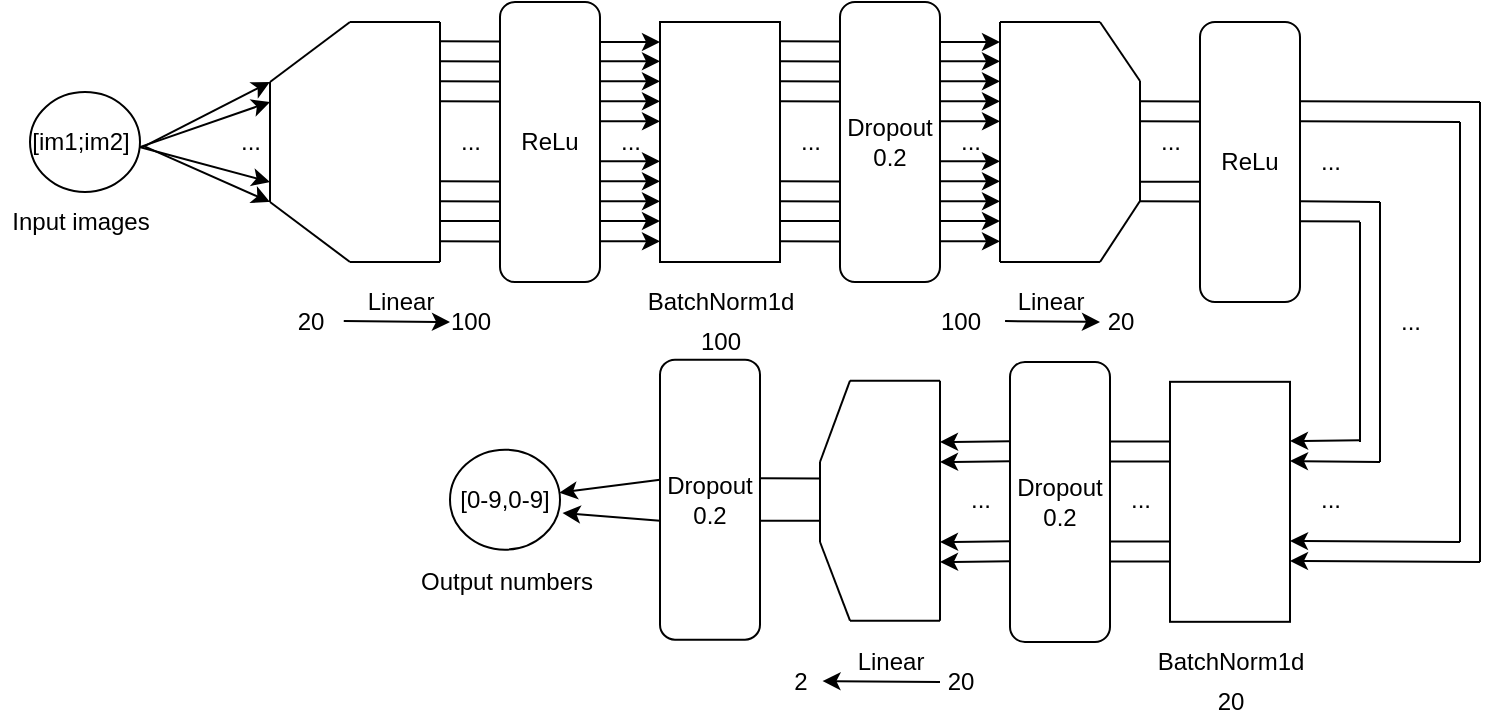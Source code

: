 <mxfile version="16.0.0" type="device"><diagram id="zNTboE3ISH10Rgwr5BEJ" name="Page-1"><mxGraphModel dx="1178" dy="637" grid="1" gridSize="10" guides="1" tooltips="1" connect="1" arrows="1" fold="1" page="1" pageScale="1" pageWidth="850" pageHeight="1100" math="0" shadow="0"><root><mxCell id="0"/><mxCell id="1" parent="0"/><mxCell id="_WXbV6kPC8lmoGoDbFmB-2" value="ReLu" style="rounded=1;whiteSpace=wrap;html=1;" vertex="1" parent="1"><mxGeometry x="260" y="350" width="50" height="140" as="geometry"/></mxCell><mxCell id="_WXbV6kPC8lmoGoDbFmB-3" value="" style="rounded=0;whiteSpace=wrap;html=1;" vertex="1" parent="1"><mxGeometry x="340" y="360" width="60" height="120" as="geometry"/></mxCell><mxCell id="_WXbV6kPC8lmoGoDbFmB-4" value="100" style="text;html=1;align=center;verticalAlign=middle;resizable=0;points=[];autosize=1;strokeColor=none;fillColor=none;" vertex="1" parent="1"><mxGeometry x="350" y="510" width="40" height="20" as="geometry"/></mxCell><mxCell id="_WXbV6kPC8lmoGoDbFmB-7" value="BatchNorm1d" style="text;html=1;align=center;verticalAlign=middle;resizable=0;points=[];autosize=1;strokeColor=none;fillColor=none;" vertex="1" parent="1"><mxGeometry x="325" y="490" width="90" height="20" as="geometry"/></mxCell><mxCell id="_WXbV6kPC8lmoGoDbFmB-8" value="" style="endArrow=classic;html=1;rounded=0;entryX=0;entryY=0;entryDx=0;entryDy=0;" edge="1" parent="1"><mxGeometry width="50" height="50" relative="1" as="geometry"><mxPoint x="310" y="370.0" as="sourcePoint"/><mxPoint x="340" y="370.0" as="targetPoint"/></mxGeometry></mxCell><mxCell id="_WXbV6kPC8lmoGoDbFmB-9" value="" style="endArrow=classic;html=1;rounded=0;entryX=0;entryY=0;entryDx=0;entryDy=0;" edge="1" parent="1"><mxGeometry width="50" height="50" relative="1" as="geometry"><mxPoint x="310" y="379.67" as="sourcePoint"/><mxPoint x="340" y="379.67" as="targetPoint"/></mxGeometry></mxCell><mxCell id="_WXbV6kPC8lmoGoDbFmB-10" value="" style="endArrow=classic;html=1;rounded=0;entryX=0;entryY=0;entryDx=0;entryDy=0;" edge="1" parent="1"><mxGeometry width="50" height="50" relative="1" as="geometry"><mxPoint x="310" y="399.67" as="sourcePoint"/><mxPoint x="340" y="399.67" as="targetPoint"/></mxGeometry></mxCell><mxCell id="_WXbV6kPC8lmoGoDbFmB-11" value="" style="endArrow=classic;html=1;rounded=0;entryX=0;entryY=0;entryDx=0;entryDy=0;" edge="1" parent="1"><mxGeometry width="50" height="50" relative="1" as="geometry"><mxPoint x="310" y="439.67" as="sourcePoint"/><mxPoint x="340" y="439.67" as="targetPoint"/></mxGeometry></mxCell><mxCell id="_WXbV6kPC8lmoGoDbFmB-12" value="" style="endArrow=classic;html=1;rounded=0;entryX=0;entryY=0;entryDx=0;entryDy=0;" edge="1" parent="1"><mxGeometry width="50" height="50" relative="1" as="geometry"><mxPoint x="310" y="459.5" as="sourcePoint"/><mxPoint x="340" y="459.5" as="targetPoint"/></mxGeometry></mxCell><mxCell id="_WXbV6kPC8lmoGoDbFmB-13" value="" style="endArrow=classic;html=1;rounded=0;entryX=0;entryY=0;entryDx=0;entryDy=0;" edge="1" parent="1"><mxGeometry width="50" height="50" relative="1" as="geometry"><mxPoint x="310" y="389.67" as="sourcePoint"/><mxPoint x="340" y="389.67" as="targetPoint"/></mxGeometry></mxCell><mxCell id="_WXbV6kPC8lmoGoDbFmB-14" value="" style="endArrow=classic;html=1;rounded=0;entryX=0;entryY=0;entryDx=0;entryDy=0;" edge="1" parent="1"><mxGeometry width="50" height="50" relative="1" as="geometry"><mxPoint x="310" y="409.67" as="sourcePoint"/><mxPoint x="340" y="409.67" as="targetPoint"/></mxGeometry></mxCell><mxCell id="_WXbV6kPC8lmoGoDbFmB-15" value="" style="endArrow=classic;html=1;rounded=0;entryX=0;entryY=0;entryDx=0;entryDy=0;" edge="1" parent="1"><mxGeometry width="50" height="50" relative="1" as="geometry"><mxPoint x="310" y="429.67" as="sourcePoint"/><mxPoint x="340" y="429.67" as="targetPoint"/></mxGeometry></mxCell><mxCell id="_WXbV6kPC8lmoGoDbFmB-16" value="" style="endArrow=classic;html=1;rounded=0;entryX=0;entryY=0;entryDx=0;entryDy=0;" edge="1" parent="1"><mxGeometry width="50" height="50" relative="1" as="geometry"><mxPoint x="310" y="449.67" as="sourcePoint"/><mxPoint x="340" y="449.67" as="targetPoint"/></mxGeometry></mxCell><mxCell id="_WXbV6kPC8lmoGoDbFmB-17" value="" style="endArrow=classic;html=1;rounded=0;entryX=0;entryY=0;entryDx=0;entryDy=0;" edge="1" parent="1"><mxGeometry width="50" height="50" relative="1" as="geometry"><mxPoint x="310" y="469.67" as="sourcePoint"/><mxPoint x="340" y="469.67" as="targetPoint"/></mxGeometry></mxCell><mxCell id="_WXbV6kPC8lmoGoDbFmB-30" value="..." style="text;html=1;align=center;verticalAlign=middle;resizable=0;points=[];autosize=1;strokeColor=none;fillColor=none;" vertex="1" parent="1"><mxGeometry x="310" y="409.91" width="30" height="20" as="geometry"/></mxCell><mxCell id="_WXbV6kPC8lmoGoDbFmB-32" value="Input images" style="text;html=1;align=center;verticalAlign=middle;resizable=0;points=[];autosize=1;strokeColor=none;fillColor=none;" vertex="1" parent="1"><mxGeometry x="10" y="450" width="80" height="20" as="geometry"/></mxCell><mxCell id="_WXbV6kPC8lmoGoDbFmB-33" value="" style="endArrow=none;html=1;rounded=0;" edge="1" parent="1"><mxGeometry width="50" height="50" relative="1" as="geometry"><mxPoint x="145" y="390" as="sourcePoint"/><mxPoint x="185" y="360.0" as="targetPoint"/></mxGeometry></mxCell><mxCell id="_WXbV6kPC8lmoGoDbFmB-34" value="" style="endArrow=none;html=1;rounded=0;" edge="1" parent="1"><mxGeometry width="50" height="50" relative="1" as="geometry"><mxPoint x="145" y="450" as="sourcePoint"/><mxPoint x="185" y="480" as="targetPoint"/></mxGeometry></mxCell><mxCell id="_WXbV6kPC8lmoGoDbFmB-35" value="" style="endArrow=none;html=1;rounded=0;" edge="1" parent="1"><mxGeometry width="50" height="50" relative="1" as="geometry"><mxPoint x="145" y="450" as="sourcePoint"/><mxPoint x="145" y="390" as="targetPoint"/></mxGeometry></mxCell><mxCell id="_WXbV6kPC8lmoGoDbFmB-36" value="" style="endArrow=none;html=1;rounded=0;" edge="1" parent="1"><mxGeometry width="50" height="50" relative="1" as="geometry"><mxPoint x="185" y="360.0" as="sourcePoint"/><mxPoint x="230" y="360" as="targetPoint"/></mxGeometry></mxCell><mxCell id="_WXbV6kPC8lmoGoDbFmB-37" value="" style="endArrow=none;html=1;rounded=0;" edge="1" parent="1"><mxGeometry width="50" height="50" relative="1" as="geometry"><mxPoint x="230" y="480" as="sourcePoint"/><mxPoint x="230" y="360.0" as="targetPoint"/></mxGeometry></mxCell><mxCell id="_WXbV6kPC8lmoGoDbFmB-38" value="" style="endArrow=none;html=1;rounded=0;" edge="1" parent="1"><mxGeometry width="50" height="50" relative="1" as="geometry"><mxPoint x="185" y="480" as="sourcePoint"/><mxPoint x="230" y="480" as="targetPoint"/></mxGeometry></mxCell><mxCell id="_WXbV6kPC8lmoGoDbFmB-39" value="" style="ellipse;whiteSpace=wrap;html=1;" vertex="1" parent="1"><mxGeometry x="25" y="395" width="55" height="50" as="geometry"/></mxCell><mxCell id="_WXbV6kPC8lmoGoDbFmB-40" value="[im1;im2]" style="text;html=1;align=center;verticalAlign=middle;resizable=0;points=[];autosize=1;strokeColor=none;fillColor=none;" vertex="1" parent="1"><mxGeometry x="20" y="410" width="60" height="20" as="geometry"/></mxCell><mxCell id="_WXbV6kPC8lmoGoDbFmB-41" value="" style="endArrow=classic;html=1;rounded=0;exitX=1.026;exitY=0.623;exitDx=0;exitDy=0;exitPerimeter=0;" edge="1" parent="1" source="_WXbV6kPC8lmoGoDbFmB-40"><mxGeometry width="50" height="50" relative="1" as="geometry"><mxPoint x="335" y="570" as="sourcePoint"/><mxPoint x="145" y="390" as="targetPoint"/></mxGeometry></mxCell><mxCell id="_WXbV6kPC8lmoGoDbFmB-42" value="Linear" style="text;html=1;align=center;verticalAlign=middle;resizable=0;points=[];autosize=1;strokeColor=none;fillColor=none;" vertex="1" parent="1"><mxGeometry x="185" y="490" width="50" height="20" as="geometry"/></mxCell><mxCell id="_WXbV6kPC8lmoGoDbFmB-43" value="20" style="text;html=1;align=center;verticalAlign=middle;resizable=0;points=[];autosize=1;strokeColor=none;fillColor=none;" vertex="1" parent="1"><mxGeometry x="150" y="500" width="30" height="20" as="geometry"/></mxCell><mxCell id="_WXbV6kPC8lmoGoDbFmB-44" value="100" style="text;html=1;align=center;verticalAlign=middle;resizable=0;points=[];autosize=1;strokeColor=none;fillColor=none;" vertex="1" parent="1"><mxGeometry x="225" y="500" width="40" height="20" as="geometry"/></mxCell><mxCell id="_WXbV6kPC8lmoGoDbFmB-45" value="" style="endArrow=classic;html=1;rounded=0;exitX=1.063;exitY=0.476;exitDx=0;exitDy=0;exitPerimeter=0;" edge="1" parent="1" source="_WXbV6kPC8lmoGoDbFmB-43"><mxGeometry width="50" height="50" relative="1" as="geometry"><mxPoint x="195" y="540" as="sourcePoint"/><mxPoint x="235" y="510" as="targetPoint"/></mxGeometry></mxCell><mxCell id="_WXbV6kPC8lmoGoDbFmB-46" value="" style="endArrow=classic;html=1;rounded=0;exitX=1.042;exitY=0.617;exitDx=0;exitDy=0;exitPerimeter=0;" edge="1" parent="1" source="_WXbV6kPC8lmoGoDbFmB-40"><mxGeometry width="50" height="50" relative="1" as="geometry"><mxPoint x="81.04" y="432.46" as="sourcePoint"/><mxPoint x="145" y="450" as="targetPoint"/></mxGeometry></mxCell><mxCell id="_WXbV6kPC8lmoGoDbFmB-47" value="" style="endArrow=classic;html=1;rounded=0;exitX=0.998;exitY=0.627;exitDx=0;exitDy=0;exitPerimeter=0;" edge="1" parent="1" source="_WXbV6kPC8lmoGoDbFmB-40"><mxGeometry width="50" height="50" relative="1" as="geometry"><mxPoint x="75" y="420" as="sourcePoint"/><mxPoint x="145" y="400" as="targetPoint"/></mxGeometry></mxCell><mxCell id="_WXbV6kPC8lmoGoDbFmB-48" value="" style="endArrow=classic;html=1;rounded=0;exitX=0.996;exitY=0.627;exitDx=0;exitDy=0;exitPerimeter=0;" edge="1" parent="1" source="_WXbV6kPC8lmoGoDbFmB-40"><mxGeometry width="50" height="50" relative="1" as="geometry"><mxPoint x="75" y="420" as="sourcePoint"/><mxPoint x="145" y="440" as="targetPoint"/></mxGeometry></mxCell><mxCell id="_WXbV6kPC8lmoGoDbFmB-49" value="" style="endArrow=none;html=1;rounded=0;entryX=0;entryY=0.143;entryDx=0;entryDy=0;entryPerimeter=0;" edge="1" parent="1"><mxGeometry width="50" height="50" relative="1" as="geometry"><mxPoint x="230" y="369.67" as="sourcePoint"/><mxPoint x="260" y="369.69" as="targetPoint"/></mxGeometry></mxCell><mxCell id="_WXbV6kPC8lmoGoDbFmB-50" value="" style="endArrow=none;html=1;rounded=0;entryX=0;entryY=0.143;entryDx=0;entryDy=0;entryPerimeter=0;" edge="1" parent="1"><mxGeometry width="50" height="50" relative="1" as="geometry"><mxPoint x="230" y="379.67" as="sourcePoint"/><mxPoint x="260" y="379.69" as="targetPoint"/></mxGeometry></mxCell><mxCell id="_WXbV6kPC8lmoGoDbFmB-51" value="" style="endArrow=none;html=1;rounded=0;entryX=0;entryY=0.143;entryDx=0;entryDy=0;entryPerimeter=0;" edge="1" parent="1"><mxGeometry width="50" height="50" relative="1" as="geometry"><mxPoint x="230" y="389.67" as="sourcePoint"/><mxPoint x="260" y="389.69" as="targetPoint"/></mxGeometry></mxCell><mxCell id="_WXbV6kPC8lmoGoDbFmB-52" value="" style="endArrow=none;html=1;rounded=0;entryX=0;entryY=0.143;entryDx=0;entryDy=0;entryPerimeter=0;" edge="1" parent="1"><mxGeometry width="50" height="50" relative="1" as="geometry"><mxPoint x="230" y="399.67" as="sourcePoint"/><mxPoint x="260" y="399.69" as="targetPoint"/></mxGeometry></mxCell><mxCell id="_WXbV6kPC8lmoGoDbFmB-53" value="" style="endArrow=none;html=1;rounded=0;entryX=0;entryY=0.143;entryDx=0;entryDy=0;entryPerimeter=0;" edge="1" parent="1"><mxGeometry width="50" height="50" relative="1" as="geometry"><mxPoint x="230" y="439.67" as="sourcePoint"/><mxPoint x="260" y="439.69" as="targetPoint"/></mxGeometry></mxCell><mxCell id="_WXbV6kPC8lmoGoDbFmB-54" value="" style="endArrow=none;html=1;rounded=0;entryX=0;entryY=0.143;entryDx=0;entryDy=0;entryPerimeter=0;" edge="1" parent="1"><mxGeometry width="50" height="50" relative="1" as="geometry"><mxPoint x="230" y="449.67" as="sourcePoint"/><mxPoint x="260" y="449.69" as="targetPoint"/></mxGeometry></mxCell><mxCell id="_WXbV6kPC8lmoGoDbFmB-55" value="" style="endArrow=none;html=1;rounded=0;entryX=0;entryY=0.143;entryDx=0;entryDy=0;entryPerimeter=0;" edge="1" parent="1"><mxGeometry width="50" height="50" relative="1" as="geometry"><mxPoint x="230" y="459.47" as="sourcePoint"/><mxPoint x="260" y="459.49" as="targetPoint"/></mxGeometry></mxCell><mxCell id="_WXbV6kPC8lmoGoDbFmB-56" value="" style="endArrow=none;html=1;rounded=0;entryX=0;entryY=0.143;entryDx=0;entryDy=0;entryPerimeter=0;" edge="1" parent="1"><mxGeometry width="50" height="50" relative="1" as="geometry"><mxPoint x="230" y="469.67" as="sourcePoint"/><mxPoint x="260" y="469.69" as="targetPoint"/></mxGeometry></mxCell><mxCell id="_WXbV6kPC8lmoGoDbFmB-57" value="..." style="text;html=1;align=center;verticalAlign=middle;resizable=0;points=[];autosize=1;strokeColor=none;fillColor=none;" vertex="1" parent="1"><mxGeometry x="230" y="409.98" width="30" height="20" as="geometry"/></mxCell><mxCell id="_WXbV6kPC8lmoGoDbFmB-58" value="..." style="text;html=1;align=center;verticalAlign=middle;resizable=0;points=[];autosize=1;strokeColor=none;fillColor=none;" vertex="1" parent="1"><mxGeometry x="120" y="410" width="30" height="20" as="geometry"/></mxCell><mxCell id="_WXbV6kPC8lmoGoDbFmB-60" value="Dropout&lt;br&gt;0.2" style="rounded=1;whiteSpace=wrap;html=1;" vertex="1" parent="1"><mxGeometry x="430" y="350" width="50" height="140" as="geometry"/></mxCell><mxCell id="_WXbV6kPC8lmoGoDbFmB-63" value="" style="endArrow=classic;html=1;rounded=0;entryX=0;entryY=0;entryDx=0;entryDy=0;" edge="1" parent="1"><mxGeometry width="50" height="50" relative="1" as="geometry"><mxPoint x="480" y="370.0" as="sourcePoint"/><mxPoint x="510" y="370.0" as="targetPoint"/></mxGeometry></mxCell><mxCell id="_WXbV6kPC8lmoGoDbFmB-64" value="" style="endArrow=classic;html=1;rounded=0;entryX=0;entryY=0;entryDx=0;entryDy=0;" edge="1" parent="1"><mxGeometry width="50" height="50" relative="1" as="geometry"><mxPoint x="480" y="379.67" as="sourcePoint"/><mxPoint x="510" y="379.67" as="targetPoint"/></mxGeometry></mxCell><mxCell id="_WXbV6kPC8lmoGoDbFmB-65" value="" style="endArrow=classic;html=1;rounded=0;entryX=0;entryY=0;entryDx=0;entryDy=0;" edge="1" parent="1"><mxGeometry width="50" height="50" relative="1" as="geometry"><mxPoint x="480" y="399.67" as="sourcePoint"/><mxPoint x="510" y="399.67" as="targetPoint"/></mxGeometry></mxCell><mxCell id="_WXbV6kPC8lmoGoDbFmB-66" value="" style="endArrow=classic;html=1;rounded=0;entryX=0;entryY=0;entryDx=0;entryDy=0;" edge="1" parent="1"><mxGeometry width="50" height="50" relative="1" as="geometry"><mxPoint x="480" y="439.67" as="sourcePoint"/><mxPoint x="510" y="439.67" as="targetPoint"/></mxGeometry></mxCell><mxCell id="_WXbV6kPC8lmoGoDbFmB-67" value="" style="endArrow=classic;html=1;rounded=0;entryX=0;entryY=0;entryDx=0;entryDy=0;" edge="1" parent="1"><mxGeometry width="50" height="50" relative="1" as="geometry"><mxPoint x="480" y="459.5" as="sourcePoint"/><mxPoint x="510" y="459.5" as="targetPoint"/></mxGeometry></mxCell><mxCell id="_WXbV6kPC8lmoGoDbFmB-68" value="" style="endArrow=classic;html=1;rounded=0;entryX=0;entryY=0;entryDx=0;entryDy=0;" edge="1" parent="1"><mxGeometry width="50" height="50" relative="1" as="geometry"><mxPoint x="480" y="389.67" as="sourcePoint"/><mxPoint x="510" y="389.67" as="targetPoint"/></mxGeometry></mxCell><mxCell id="_WXbV6kPC8lmoGoDbFmB-69" value="" style="endArrow=classic;html=1;rounded=0;entryX=0;entryY=0;entryDx=0;entryDy=0;" edge="1" parent="1"><mxGeometry width="50" height="50" relative="1" as="geometry"><mxPoint x="480" y="409.67" as="sourcePoint"/><mxPoint x="510" y="409.67" as="targetPoint"/></mxGeometry></mxCell><mxCell id="_WXbV6kPC8lmoGoDbFmB-70" value="" style="endArrow=classic;html=1;rounded=0;entryX=0;entryY=0;entryDx=0;entryDy=0;" edge="1" parent="1"><mxGeometry width="50" height="50" relative="1" as="geometry"><mxPoint x="480" y="429.67" as="sourcePoint"/><mxPoint x="510" y="429.67" as="targetPoint"/></mxGeometry></mxCell><mxCell id="_WXbV6kPC8lmoGoDbFmB-71" value="" style="endArrow=classic;html=1;rounded=0;entryX=0;entryY=0;entryDx=0;entryDy=0;" edge="1" parent="1"><mxGeometry width="50" height="50" relative="1" as="geometry"><mxPoint x="480" y="449.67" as="sourcePoint"/><mxPoint x="510" y="449.67" as="targetPoint"/></mxGeometry></mxCell><mxCell id="_WXbV6kPC8lmoGoDbFmB-72" value="" style="endArrow=classic;html=1;rounded=0;entryX=0;entryY=0;entryDx=0;entryDy=0;" edge="1" parent="1"><mxGeometry width="50" height="50" relative="1" as="geometry"><mxPoint x="480" y="469.67" as="sourcePoint"/><mxPoint x="510" y="469.67" as="targetPoint"/></mxGeometry></mxCell><mxCell id="_WXbV6kPC8lmoGoDbFmB-73" value="..." style="text;html=1;align=center;verticalAlign=middle;resizable=0;points=[];autosize=1;strokeColor=none;fillColor=none;" vertex="1" parent="1"><mxGeometry x="480" y="409.91" width="30" height="20" as="geometry"/></mxCell><mxCell id="_WXbV6kPC8lmoGoDbFmB-74" value="" style="endArrow=none;html=1;rounded=0;" edge="1" parent="1"><mxGeometry width="50" height="50" relative="1" as="geometry"><mxPoint x="400" y="480" as="sourcePoint"/><mxPoint x="400" y="360.0" as="targetPoint"/></mxGeometry></mxCell><mxCell id="_WXbV6kPC8lmoGoDbFmB-76" value="" style="endArrow=none;html=1;rounded=0;entryX=0;entryY=0.143;entryDx=0;entryDy=0;entryPerimeter=0;" edge="1" parent="1"><mxGeometry width="50" height="50" relative="1" as="geometry"><mxPoint x="400" y="369.67" as="sourcePoint"/><mxPoint x="430" y="369.69" as="targetPoint"/></mxGeometry></mxCell><mxCell id="_WXbV6kPC8lmoGoDbFmB-77" value="" style="endArrow=none;html=1;rounded=0;entryX=0;entryY=0.143;entryDx=0;entryDy=0;entryPerimeter=0;" edge="1" parent="1"><mxGeometry width="50" height="50" relative="1" as="geometry"><mxPoint x="400" y="379.67" as="sourcePoint"/><mxPoint x="430" y="379.69" as="targetPoint"/></mxGeometry></mxCell><mxCell id="_WXbV6kPC8lmoGoDbFmB-78" value="" style="endArrow=none;html=1;rounded=0;entryX=0;entryY=0.143;entryDx=0;entryDy=0;entryPerimeter=0;" edge="1" parent="1"><mxGeometry width="50" height="50" relative="1" as="geometry"><mxPoint x="400" y="389.67" as="sourcePoint"/><mxPoint x="430" y="389.69" as="targetPoint"/></mxGeometry></mxCell><mxCell id="_WXbV6kPC8lmoGoDbFmB-79" value="" style="endArrow=none;html=1;rounded=0;entryX=0;entryY=0.143;entryDx=0;entryDy=0;entryPerimeter=0;" edge="1" parent="1"><mxGeometry width="50" height="50" relative="1" as="geometry"><mxPoint x="400" y="399.67" as="sourcePoint"/><mxPoint x="430" y="399.69" as="targetPoint"/></mxGeometry></mxCell><mxCell id="_WXbV6kPC8lmoGoDbFmB-80" value="" style="endArrow=none;html=1;rounded=0;entryX=0;entryY=0.143;entryDx=0;entryDy=0;entryPerimeter=0;" edge="1" parent="1"><mxGeometry width="50" height="50" relative="1" as="geometry"><mxPoint x="400" y="439.67" as="sourcePoint"/><mxPoint x="430" y="439.69" as="targetPoint"/></mxGeometry></mxCell><mxCell id="_WXbV6kPC8lmoGoDbFmB-81" value="" style="endArrow=none;html=1;rounded=0;entryX=0;entryY=0.143;entryDx=0;entryDy=0;entryPerimeter=0;" edge="1" parent="1"><mxGeometry width="50" height="50" relative="1" as="geometry"><mxPoint x="400" y="449.67" as="sourcePoint"/><mxPoint x="430" y="449.69" as="targetPoint"/></mxGeometry></mxCell><mxCell id="_WXbV6kPC8lmoGoDbFmB-82" value="" style="endArrow=none;html=1;rounded=0;entryX=0;entryY=0.143;entryDx=0;entryDy=0;entryPerimeter=0;" edge="1" parent="1"><mxGeometry width="50" height="50" relative="1" as="geometry"><mxPoint x="400" y="459.47" as="sourcePoint"/><mxPoint x="430" y="459.49" as="targetPoint"/></mxGeometry></mxCell><mxCell id="_WXbV6kPC8lmoGoDbFmB-83" value="" style="endArrow=none;html=1;rounded=0;entryX=0;entryY=0.143;entryDx=0;entryDy=0;entryPerimeter=0;" edge="1" parent="1"><mxGeometry width="50" height="50" relative="1" as="geometry"><mxPoint x="400" y="469.67" as="sourcePoint"/><mxPoint x="430" y="469.69" as="targetPoint"/></mxGeometry></mxCell><mxCell id="_WXbV6kPC8lmoGoDbFmB-84" value="..." style="text;html=1;align=center;verticalAlign=middle;resizable=0;points=[];autosize=1;strokeColor=none;fillColor=none;" vertex="1" parent="1"><mxGeometry x="400" y="409.98" width="30" height="20" as="geometry"/></mxCell><mxCell id="_WXbV6kPC8lmoGoDbFmB-85" value="" style="endArrow=none;html=1;rounded=0;" edge="1" parent="1"><mxGeometry width="50" height="50" relative="1" as="geometry"><mxPoint x="580" y="389.52" as="sourcePoint"/><mxPoint x="560" y="360" as="targetPoint"/></mxGeometry></mxCell><mxCell id="_WXbV6kPC8lmoGoDbFmB-86" value="" style="endArrow=none;html=1;rounded=0;" edge="1" parent="1"><mxGeometry width="50" height="50" relative="1" as="geometry"><mxPoint x="580" y="449.52" as="sourcePoint"/><mxPoint x="560" y="480" as="targetPoint"/></mxGeometry></mxCell><mxCell id="_WXbV6kPC8lmoGoDbFmB-87" value="" style="endArrow=none;html=1;rounded=0;" edge="1" parent="1"><mxGeometry width="50" height="50" relative="1" as="geometry"><mxPoint x="580" y="449.52" as="sourcePoint"/><mxPoint x="580" y="389.52" as="targetPoint"/></mxGeometry></mxCell><mxCell id="_WXbV6kPC8lmoGoDbFmB-88" value="" style="endArrow=none;html=1;rounded=0;" edge="1" parent="1"><mxGeometry width="50" height="50" relative="1" as="geometry"><mxPoint x="510" y="360.0" as="sourcePoint"/><mxPoint x="560" y="360" as="targetPoint"/></mxGeometry></mxCell><mxCell id="_WXbV6kPC8lmoGoDbFmB-89" value="" style="endArrow=none;html=1;rounded=0;" edge="1" parent="1"><mxGeometry width="50" height="50" relative="1" as="geometry"><mxPoint x="510" y="480" as="sourcePoint"/><mxPoint x="510" y="360.0" as="targetPoint"/></mxGeometry></mxCell><mxCell id="_WXbV6kPC8lmoGoDbFmB-90" value="" style="endArrow=none;html=1;rounded=0;" edge="1" parent="1"><mxGeometry width="50" height="50" relative="1" as="geometry"><mxPoint x="510" y="480" as="sourcePoint"/><mxPoint x="560" y="480" as="targetPoint"/></mxGeometry></mxCell><mxCell id="_WXbV6kPC8lmoGoDbFmB-91" value="Linear" style="text;html=1;align=center;verticalAlign=middle;resizable=0;points=[];autosize=1;strokeColor=none;fillColor=none;" vertex="1" parent="1"><mxGeometry x="510" y="490" width="50" height="20" as="geometry"/></mxCell><mxCell id="_WXbV6kPC8lmoGoDbFmB-92" value="100" style="text;html=1;align=center;verticalAlign=middle;resizable=0;points=[];autosize=1;strokeColor=none;fillColor=none;" vertex="1" parent="1"><mxGeometry x="470" y="500" width="40" height="20" as="geometry"/></mxCell><mxCell id="_WXbV6kPC8lmoGoDbFmB-93" value="20" style="text;html=1;align=center;verticalAlign=middle;resizable=0;points=[];autosize=1;strokeColor=none;fillColor=none;" vertex="1" parent="1"><mxGeometry x="555" y="500" width="30" height="20" as="geometry"/></mxCell><mxCell id="_WXbV6kPC8lmoGoDbFmB-94" value="" style="endArrow=classic;html=1;rounded=0;exitX=1.063;exitY=0.476;exitDx=0;exitDy=0;exitPerimeter=0;" edge="1" parent="1" source="_WXbV6kPC8lmoGoDbFmB-92"><mxGeometry width="50" height="50" relative="1" as="geometry"><mxPoint x="520" y="540" as="sourcePoint"/><mxPoint x="560" y="510" as="targetPoint"/></mxGeometry></mxCell><mxCell id="_WXbV6kPC8lmoGoDbFmB-95" value="ReLu" style="rounded=1;whiteSpace=wrap;html=1;" vertex="1" parent="1"><mxGeometry x="610" y="360" width="50" height="140" as="geometry"/></mxCell><mxCell id="_WXbV6kPC8lmoGoDbFmB-110" value="" style="endArrow=none;html=1;rounded=0;entryX=0;entryY=0.143;entryDx=0;entryDy=0;entryPerimeter=0;" edge="1" parent="1"><mxGeometry width="50" height="50" relative="1" as="geometry"><mxPoint x="580" y="399.67" as="sourcePoint"/><mxPoint x="610" y="399.69" as="targetPoint"/></mxGeometry></mxCell><mxCell id="_WXbV6kPC8lmoGoDbFmB-111" value="" style="endArrow=none;html=1;rounded=0;entryX=0;entryY=0.143;entryDx=0;entryDy=0;entryPerimeter=0;" edge="1" parent="1"><mxGeometry width="50" height="50" relative="1" as="geometry"><mxPoint x="580" y="409.67" as="sourcePoint"/><mxPoint x="610" y="409.69" as="targetPoint"/></mxGeometry></mxCell><mxCell id="_WXbV6kPC8lmoGoDbFmB-112" value="" style="endArrow=none;html=1;rounded=0;entryX=0;entryY=0.143;entryDx=0;entryDy=0;entryPerimeter=0;" edge="1" parent="1"><mxGeometry width="50" height="50" relative="1" as="geometry"><mxPoint x="580" y="449.67" as="sourcePoint"/><mxPoint x="610" y="449.69" as="targetPoint"/></mxGeometry></mxCell><mxCell id="_WXbV6kPC8lmoGoDbFmB-113" value="" style="endArrow=none;html=1;rounded=0;entryX=0;entryY=0.143;entryDx=0;entryDy=0;entryPerimeter=0;" edge="1" parent="1"><mxGeometry width="50" height="50" relative="1" as="geometry"><mxPoint x="580" y="439.91" as="sourcePoint"/><mxPoint x="610" y="439.93" as="targetPoint"/></mxGeometry></mxCell><mxCell id="_WXbV6kPC8lmoGoDbFmB-116" value="..." style="text;html=1;align=center;verticalAlign=middle;resizable=0;points=[];autosize=1;strokeColor=none;fillColor=none;" vertex="1" parent="1"><mxGeometry x="580" y="410" width="30" height="20" as="geometry"/></mxCell><mxCell id="_WXbV6kPC8lmoGoDbFmB-141" value="" style="rounded=0;whiteSpace=wrap;html=1;direction=west;" vertex="1" parent="1"><mxGeometry x="595" y="539.91" width="60" height="120" as="geometry"/></mxCell><mxCell id="_WXbV6kPC8lmoGoDbFmB-142" value="20" style="text;html=1;align=center;verticalAlign=middle;resizable=0;points=[];autosize=1;strokeColor=none;fillColor=none;" vertex="1" parent="1"><mxGeometry x="610" y="690" width="30" height="20" as="geometry"/></mxCell><mxCell id="_WXbV6kPC8lmoGoDbFmB-143" value="BatchNorm1d" style="text;html=1;align=center;verticalAlign=middle;resizable=0;points=[];autosize=1;strokeColor=none;fillColor=none;" vertex="1" parent="1"><mxGeometry x="580" y="670" width="90" height="20" as="geometry"/></mxCell><mxCell id="_WXbV6kPC8lmoGoDbFmB-146" value="" style="endArrow=classic;html=1;rounded=0;" edge="1" parent="1"><mxGeometry width="50" height="50" relative="1" as="geometry"><mxPoint x="515" y="579.67" as="sourcePoint"/><mxPoint x="480" y="580" as="targetPoint"/></mxGeometry></mxCell><mxCell id="_WXbV6kPC8lmoGoDbFmB-147" value="" style="endArrow=classic;html=1;rounded=0;" edge="1" parent="1"><mxGeometry width="50" height="50" relative="1" as="geometry"><mxPoint x="515" y="619.67" as="sourcePoint"/><mxPoint x="480" y="620" as="targetPoint"/></mxGeometry></mxCell><mxCell id="_WXbV6kPC8lmoGoDbFmB-149" value="" style="endArrow=classic;html=1;rounded=0;" edge="1" parent="1"><mxGeometry width="50" height="50" relative="1" as="geometry"><mxPoint x="515" y="569.67" as="sourcePoint"/><mxPoint x="480" y="570" as="targetPoint"/></mxGeometry></mxCell><mxCell id="_WXbV6kPC8lmoGoDbFmB-152" value="" style="endArrow=classic;html=1;rounded=0;" edge="1" parent="1"><mxGeometry width="50" height="50" relative="1" as="geometry"><mxPoint x="515" y="629.67" as="sourcePoint"/><mxPoint x="480" y="630" as="targetPoint"/></mxGeometry></mxCell><mxCell id="_WXbV6kPC8lmoGoDbFmB-155" value="" style="endArrow=none;html=1;rounded=0;" edge="1" parent="1"><mxGeometry width="50" height="50" relative="1" as="geometry"><mxPoint x="660" y="370.0" as="sourcePoint"/><mxPoint x="660" y="490" as="targetPoint"/></mxGeometry></mxCell><mxCell id="_WXbV6kPC8lmoGoDbFmB-158" value="" style="endArrow=none;html=1;rounded=0;entryX=0;entryY=0.143;entryDx=0;entryDy=0;entryPerimeter=0;" edge="1" parent="1"><mxGeometry width="50" height="50" relative="1" as="geometry"><mxPoint x="750" y="400" as="sourcePoint"/><mxPoint x="660" y="399.67" as="targetPoint"/></mxGeometry></mxCell><mxCell id="_WXbV6kPC8lmoGoDbFmB-159" value="" style="endArrow=none;html=1;rounded=0;entryX=0;entryY=0.143;entryDx=0;entryDy=0;entryPerimeter=0;" edge="1" parent="1"><mxGeometry width="50" height="50" relative="1" as="geometry"><mxPoint x="740" y="410" as="sourcePoint"/><mxPoint x="660" y="409.67" as="targetPoint"/></mxGeometry></mxCell><mxCell id="_WXbV6kPC8lmoGoDbFmB-160" value="" style="endArrow=none;html=1;rounded=0;entryX=0;entryY=0.143;entryDx=0;entryDy=0;entryPerimeter=0;" edge="1" parent="1"><mxGeometry width="50" height="50" relative="1" as="geometry"><mxPoint x="700" y="450" as="sourcePoint"/><mxPoint x="660" y="449.67" as="targetPoint"/></mxGeometry></mxCell><mxCell id="_WXbV6kPC8lmoGoDbFmB-161" value="" style="endArrow=none;html=1;rounded=0;entryX=0;entryY=0.143;entryDx=0;entryDy=0;entryPerimeter=0;" edge="1" parent="1"><mxGeometry width="50" height="50" relative="1" as="geometry"><mxPoint x="690" y="459.69" as="sourcePoint"/><mxPoint x="660" y="459.67" as="targetPoint"/></mxGeometry></mxCell><mxCell id="_WXbV6kPC8lmoGoDbFmB-164" value="..." style="text;html=1;align=center;verticalAlign=middle;resizable=0;points=[];autosize=1;strokeColor=none;fillColor=none;" vertex="1" parent="1"><mxGeometry x="660" y="419.98" width="30" height="20" as="geometry"/></mxCell><mxCell id="_WXbV6kPC8lmoGoDbFmB-166" value="..." style="text;html=1;align=center;verticalAlign=middle;resizable=0;points=[];autosize=1;strokeColor=none;fillColor=none;" vertex="1" parent="1"><mxGeometry x="565" y="589.34" width="30" height="20" as="geometry"/></mxCell><mxCell id="_WXbV6kPC8lmoGoDbFmB-167" value="Dropout&lt;br&gt;0.2" style="rounded=1;whiteSpace=wrap;html=1;" vertex="1" parent="1"><mxGeometry x="515" y="530" width="50" height="140" as="geometry"/></mxCell><mxCell id="_WXbV6kPC8lmoGoDbFmB-168" value="" style="endArrow=none;html=1;rounded=0;entryX=0;entryY=0.143;entryDx=0;entryDy=0;entryPerimeter=0;" edge="1" parent="1"><mxGeometry width="50" height="50" relative="1" as="geometry"><mxPoint x="565" y="569.74" as="sourcePoint"/><mxPoint x="595" y="569.76" as="targetPoint"/></mxGeometry></mxCell><mxCell id="_WXbV6kPC8lmoGoDbFmB-169" value="" style="endArrow=none;html=1;rounded=0;entryX=0;entryY=0.143;entryDx=0;entryDy=0;entryPerimeter=0;" edge="1" parent="1"><mxGeometry width="50" height="50" relative="1" as="geometry"><mxPoint x="565" y="579.74" as="sourcePoint"/><mxPoint x="595" y="579.76" as="targetPoint"/></mxGeometry></mxCell><mxCell id="_WXbV6kPC8lmoGoDbFmB-170" value="" style="endArrow=none;html=1;rounded=0;entryX=0;entryY=0.143;entryDx=0;entryDy=0;entryPerimeter=0;" edge="1" parent="1"><mxGeometry width="50" height="50" relative="1" as="geometry"><mxPoint x="565" y="619.74" as="sourcePoint"/><mxPoint x="595" y="619.76" as="targetPoint"/></mxGeometry></mxCell><mxCell id="_WXbV6kPC8lmoGoDbFmB-171" value="" style="endArrow=none;html=1;rounded=0;entryX=0;entryY=0.143;entryDx=0;entryDy=0;entryPerimeter=0;" edge="1" parent="1"><mxGeometry width="50" height="50" relative="1" as="geometry"><mxPoint x="565" y="629.74" as="sourcePoint"/><mxPoint x="595" y="629.76" as="targetPoint"/></mxGeometry></mxCell><mxCell id="_WXbV6kPC8lmoGoDbFmB-184" value="" style="endArrow=none;html=1;rounded=0;" edge="1" parent="1"><mxGeometry width="50" height="50" relative="1" as="geometry"><mxPoint x="420" y="580" as="sourcePoint"/><mxPoint x="435" y="539.34" as="targetPoint"/></mxGeometry></mxCell><mxCell id="_WXbV6kPC8lmoGoDbFmB-185" value="" style="endArrow=none;html=1;rounded=0;" edge="1" parent="1"><mxGeometry width="50" height="50" relative="1" as="geometry"><mxPoint x="420" y="620" as="sourcePoint"/><mxPoint x="435" y="659.34" as="targetPoint"/></mxGeometry></mxCell><mxCell id="_WXbV6kPC8lmoGoDbFmB-186" value="" style="endArrow=none;html=1;rounded=0;" edge="1" parent="1"><mxGeometry width="50" height="50" relative="1" as="geometry"><mxPoint x="420" y="620" as="sourcePoint"/><mxPoint x="420" y="580" as="targetPoint"/></mxGeometry></mxCell><mxCell id="_WXbV6kPC8lmoGoDbFmB-187" value="" style="endArrow=none;html=1;rounded=0;" edge="1" parent="1"><mxGeometry width="50" height="50" relative="1" as="geometry"><mxPoint x="435" y="539.34" as="sourcePoint"/><mxPoint x="480" y="539.34" as="targetPoint"/></mxGeometry></mxCell><mxCell id="_WXbV6kPC8lmoGoDbFmB-188" value="" style="endArrow=none;html=1;rounded=0;" edge="1" parent="1"><mxGeometry width="50" height="50" relative="1" as="geometry"><mxPoint x="480" y="659.34" as="sourcePoint"/><mxPoint x="480" y="539.34" as="targetPoint"/></mxGeometry></mxCell><mxCell id="_WXbV6kPC8lmoGoDbFmB-189" value="" style="endArrow=none;html=1;rounded=0;" edge="1" parent="1"><mxGeometry width="50" height="50" relative="1" as="geometry"><mxPoint x="435" y="659.34" as="sourcePoint"/><mxPoint x="480" y="659.34" as="targetPoint"/></mxGeometry></mxCell><mxCell id="_WXbV6kPC8lmoGoDbFmB-191" value="..." style="text;html=1;align=center;verticalAlign=middle;resizable=0;points=[];autosize=1;strokeColor=none;fillColor=none;" vertex="1" parent="1"><mxGeometry x="485" y="589.34" width="30" height="20" as="geometry"/></mxCell><mxCell id="_WXbV6kPC8lmoGoDbFmB-192" value="" style="endArrow=classic;html=1;rounded=0;" edge="1" parent="1"><mxGeometry width="50" height="50" relative="1" as="geometry"><mxPoint x="700" y="580" as="sourcePoint"/><mxPoint x="655" y="579.5" as="targetPoint"/></mxGeometry></mxCell><mxCell id="_WXbV6kPC8lmoGoDbFmB-193" value="" style="endArrow=classic;html=1;rounded=0;" edge="1" parent="1"><mxGeometry width="50" height="50" relative="1" as="geometry"><mxPoint x="740" y="620" as="sourcePoint"/><mxPoint x="655" y="619.5" as="targetPoint"/></mxGeometry></mxCell><mxCell id="_WXbV6kPC8lmoGoDbFmB-194" value="" style="endArrow=classic;html=1;rounded=0;" edge="1" parent="1"><mxGeometry width="50" height="50" relative="1" as="geometry"><mxPoint x="690" y="569.17" as="sourcePoint"/><mxPoint x="655" y="569.5" as="targetPoint"/></mxGeometry></mxCell><mxCell id="_WXbV6kPC8lmoGoDbFmB-195" value="" style="endArrow=classic;html=1;rounded=0;" edge="1" parent="1"><mxGeometry width="50" height="50" relative="1" as="geometry"><mxPoint x="750" y="630" as="sourcePoint"/><mxPoint x="655" y="629.5" as="targetPoint"/></mxGeometry></mxCell><mxCell id="_WXbV6kPC8lmoGoDbFmB-196" value="..." style="text;html=1;align=center;verticalAlign=middle;resizable=0;points=[];autosize=1;strokeColor=none;fillColor=none;" vertex="1" parent="1"><mxGeometry x="660" y="588.84" width="30" height="20" as="geometry"/></mxCell><mxCell id="_WXbV6kPC8lmoGoDbFmB-197" value="Linear" style="text;html=1;align=center;verticalAlign=middle;resizable=0;points=[];autosize=1;strokeColor=none;fillColor=none;" vertex="1" parent="1"><mxGeometry x="430" y="670" width="50" height="20" as="geometry"/></mxCell><mxCell id="_WXbV6kPC8lmoGoDbFmB-198" value="2" style="text;html=1;align=center;verticalAlign=middle;resizable=0;points=[];autosize=1;strokeColor=none;fillColor=none;" vertex="1" parent="1"><mxGeometry x="400" y="680" width="20" height="20" as="geometry"/></mxCell><mxCell id="_WXbV6kPC8lmoGoDbFmB-199" value="20" style="text;html=1;align=center;verticalAlign=middle;resizable=0;points=[];autosize=1;strokeColor=none;fillColor=none;" vertex="1" parent="1"><mxGeometry x="475" y="680" width="30" height="20" as="geometry"/></mxCell><mxCell id="_WXbV6kPC8lmoGoDbFmB-200" value="" style="endArrow=classic;html=1;rounded=0;exitX=1.063;exitY=0.476;exitDx=0;exitDy=0;exitPerimeter=0;entryX=1.063;entryY=0.476;entryDx=0;entryDy=0;entryPerimeter=0;" edge="1" parent="1" target="_WXbV6kPC8lmoGoDbFmB-198"><mxGeometry width="50" height="50" relative="1" as="geometry"><mxPoint x="480" y="690" as="sourcePoint"/><mxPoint x="440" y="720" as="targetPoint"/></mxGeometry></mxCell><mxCell id="_WXbV6kPC8lmoGoDbFmB-201" value="" style="endArrow=classic;html=1;rounded=0;" edge="1" parent="1" target="_WXbV6kPC8lmoGoDbFmB-213"><mxGeometry width="50" height="50" relative="1" as="geometry"><mxPoint x="340" y="588.84" as="sourcePoint"/><mxPoint x="305" y="589.17" as="targetPoint"/></mxGeometry></mxCell><mxCell id="_WXbV6kPC8lmoGoDbFmB-202" value="" style="endArrow=classic;html=1;rounded=0;entryX=1.023;entryY=0.633;entryDx=0;entryDy=0;entryPerimeter=0;" edge="1" parent="1" target="_WXbV6kPC8lmoGoDbFmB-213"><mxGeometry width="50" height="50" relative="1" as="geometry"><mxPoint x="340" y="609.34" as="sourcePoint"/><mxPoint x="305" y="609.67" as="targetPoint"/></mxGeometry></mxCell><mxCell id="_WXbV6kPC8lmoGoDbFmB-206" value="Dropout&lt;br&gt;0.2" style="rounded=1;whiteSpace=wrap;html=1;" vertex="1" parent="1"><mxGeometry x="340" y="528.84" width="50" height="140" as="geometry"/></mxCell><mxCell id="_WXbV6kPC8lmoGoDbFmB-208" value="" style="endArrow=none;html=1;rounded=0;entryX=0;entryY=0.143;entryDx=0;entryDy=0;entryPerimeter=0;" edge="1" parent="1"><mxGeometry width="50" height="50" relative="1" as="geometry"><mxPoint x="390" y="588.18" as="sourcePoint"/><mxPoint x="420" y="588.2" as="targetPoint"/></mxGeometry></mxCell><mxCell id="_WXbV6kPC8lmoGoDbFmB-209" value="" style="endArrow=none;html=1;rounded=0;entryX=0;entryY=0.143;entryDx=0;entryDy=0;entryPerimeter=0;" edge="1" parent="1"><mxGeometry width="50" height="50" relative="1" as="geometry"><mxPoint x="390" y="609.34" as="sourcePoint"/><mxPoint x="420" y="609.36" as="targetPoint"/></mxGeometry></mxCell><mxCell id="_WXbV6kPC8lmoGoDbFmB-213" value="[0-9,0-9]" style="ellipse;whiteSpace=wrap;html=1;" vertex="1" parent="1"><mxGeometry x="235" y="573.84" width="55" height="50" as="geometry"/></mxCell><mxCell id="_WXbV6kPC8lmoGoDbFmB-214" value="Output numbers" style="text;html=1;align=center;verticalAlign=middle;resizable=0;points=[];autosize=1;strokeColor=none;fillColor=none;" vertex="1" parent="1"><mxGeometry x="212.5" y="630" width="100" height="20" as="geometry"/></mxCell><mxCell id="_WXbV6kPC8lmoGoDbFmB-215" value="" style="endArrow=none;html=1;rounded=0;" edge="1" parent="1"><mxGeometry width="50" height="50" relative="1" as="geometry"><mxPoint x="690" y="570" as="sourcePoint"/><mxPoint x="690" y="460" as="targetPoint"/></mxGeometry></mxCell><mxCell id="_WXbV6kPC8lmoGoDbFmB-216" value="" style="endArrow=none;html=1;rounded=0;" edge="1" parent="1"><mxGeometry width="50" height="50" relative="1" as="geometry"><mxPoint x="700" y="580" as="sourcePoint"/><mxPoint x="700" y="450" as="targetPoint"/></mxGeometry></mxCell><mxCell id="_WXbV6kPC8lmoGoDbFmB-217" value="" style="endArrow=none;html=1;rounded=0;" edge="1" parent="1"><mxGeometry width="50" height="50" relative="1" as="geometry"><mxPoint x="740" y="620" as="sourcePoint"/><mxPoint x="740" y="410" as="targetPoint"/></mxGeometry></mxCell><mxCell id="_WXbV6kPC8lmoGoDbFmB-218" value="" style="endArrow=none;html=1;rounded=0;fontStyle=1" edge="1" parent="1"><mxGeometry width="50" height="50" relative="1" as="geometry"><mxPoint x="750" y="630" as="sourcePoint"/><mxPoint x="750" y="400" as="targetPoint"/></mxGeometry></mxCell><mxCell id="_WXbV6kPC8lmoGoDbFmB-219" value="..." style="text;html=1;align=center;verticalAlign=middle;resizable=0;points=[];autosize=1;strokeColor=none;fillColor=none;" vertex="1" parent="1"><mxGeometry x="700" y="500" width="30" height="20" as="geometry"/></mxCell></root></mxGraphModel></diagram></mxfile>